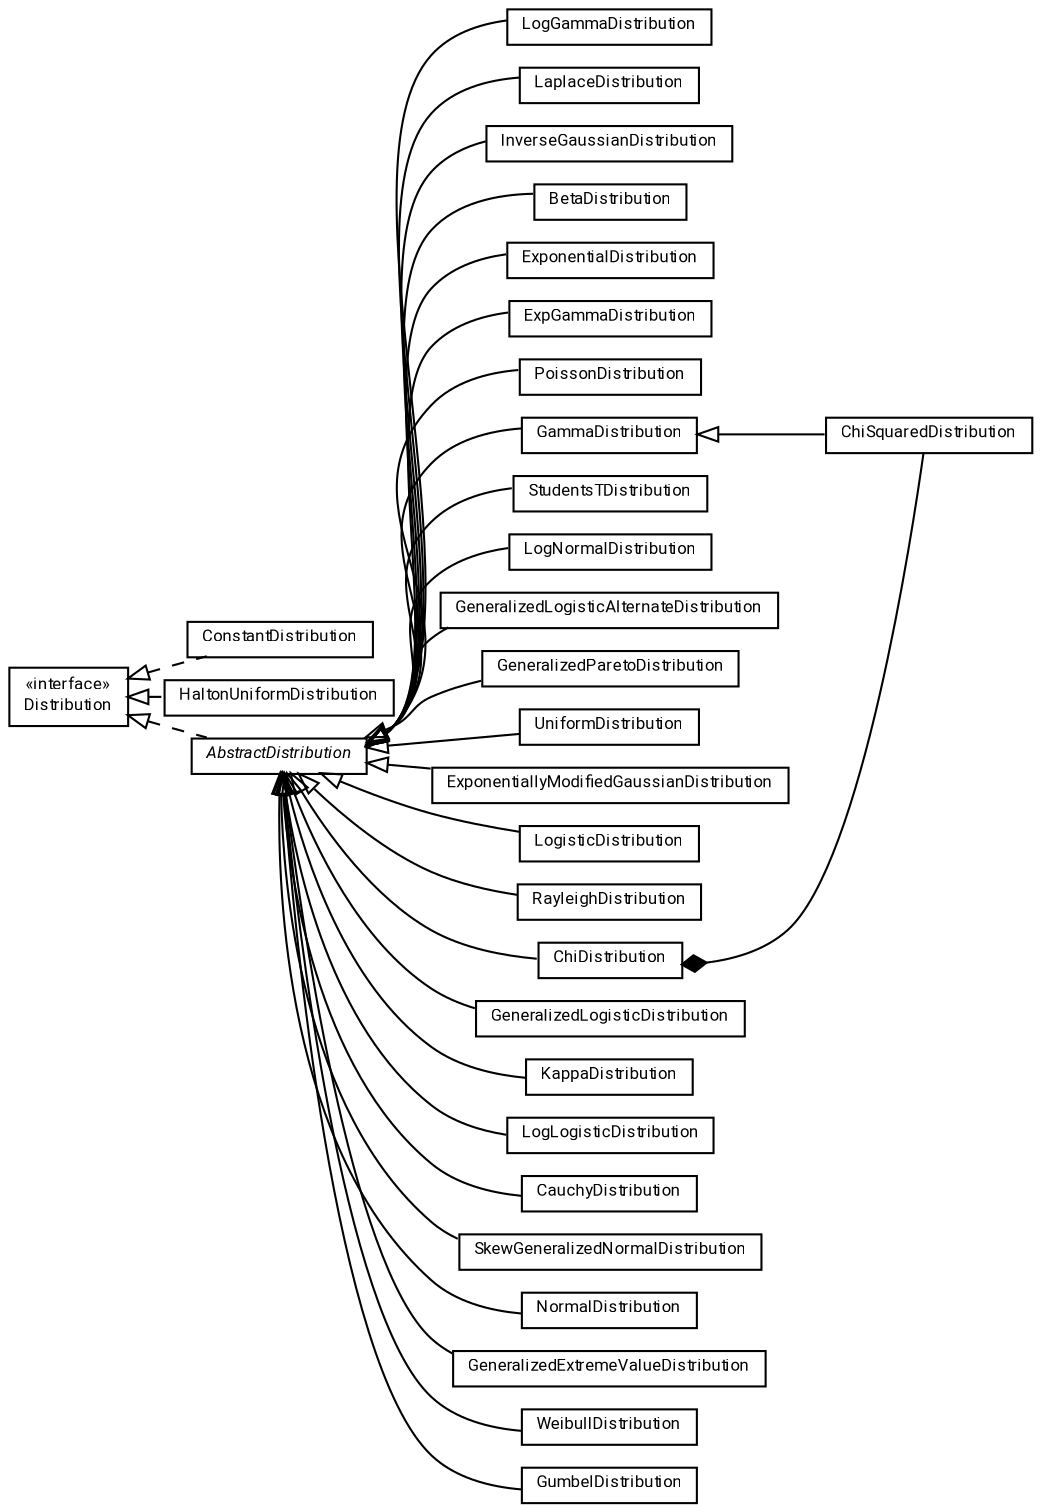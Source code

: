 #!/usr/local/bin/dot
#
# Class diagram 
# Generated by UMLGraph version R5_7_2-60-g0e99a6 (http://www.spinellis.gr/umlgraph/)
#

digraph G {
	graph [fontnames="svg"]
	edge [fontname="Roboto",fontsize=7,labelfontname="Roboto",labelfontsize=7,color="black"];
	node [fontname="Roboto",fontcolor="black",fontsize=8,shape=plaintext,margin=0,width=0,height=0];
	nodesep=0.15;
	ranksep=0.25;
	rankdir=LR;
	// de.lmu.ifi.dbs.elki.math.statistics.distribution.LogGammaDistribution
	c471621 [label=<<table title="de.lmu.ifi.dbs.elki.math.statistics.distribution.LogGammaDistribution" border="0" cellborder="1" cellspacing="0" cellpadding="2" href="LogGammaDistribution.html" target="_parent">
		<tr><td><table border="0" cellspacing="0" cellpadding="1">
		<tr><td align="center" balign="center"> <font face="Roboto">LogGammaDistribution</font> </td></tr>
		</table></td></tr>
		</table>>, URL="LogGammaDistribution.html"];
	// de.lmu.ifi.dbs.elki.math.statistics.distribution.Distribution
	c471623 [label=<<table title="de.lmu.ifi.dbs.elki.math.statistics.distribution.Distribution" border="0" cellborder="1" cellspacing="0" cellpadding="2" href="Distribution.html" target="_parent">
		<tr><td><table border="0" cellspacing="0" cellpadding="1">
		<tr><td align="center" balign="center"> &#171;interface&#187; </td></tr>
		<tr><td align="center" balign="center"> <font face="Roboto">Distribution</font> </td></tr>
		</table></td></tr>
		</table>>, URL="Distribution.html"];
	// de.lmu.ifi.dbs.elki.math.statistics.distribution.ConstantDistribution
	c471624 [label=<<table title="de.lmu.ifi.dbs.elki.math.statistics.distribution.ConstantDistribution" border="0" cellborder="1" cellspacing="0" cellpadding="2" href="ConstantDistribution.html" target="_parent">
		<tr><td><table border="0" cellspacing="0" cellpadding="1">
		<tr><td align="center" balign="center"> <font face="Roboto">ConstantDistribution</font> </td></tr>
		</table></td></tr>
		</table>>, URL="ConstantDistribution.html"];
	// de.lmu.ifi.dbs.elki.math.statistics.distribution.LaplaceDistribution
	c471626 [label=<<table title="de.lmu.ifi.dbs.elki.math.statistics.distribution.LaplaceDistribution" border="0" cellborder="1" cellspacing="0" cellpadding="2" href="LaplaceDistribution.html" target="_parent">
		<tr><td><table border="0" cellspacing="0" cellpadding="1">
		<tr><td align="center" balign="center"> <font face="Roboto">LaplaceDistribution</font> </td></tr>
		</table></td></tr>
		</table>>, URL="LaplaceDistribution.html"];
	// de.lmu.ifi.dbs.elki.math.statistics.distribution.InverseGaussianDistribution
	c471628 [label=<<table title="de.lmu.ifi.dbs.elki.math.statistics.distribution.InverseGaussianDistribution" border="0" cellborder="1" cellspacing="0" cellpadding="2" href="InverseGaussianDistribution.html" target="_parent">
		<tr><td><table border="0" cellspacing="0" cellpadding="1">
		<tr><td align="center" balign="center"> <font face="Roboto">InverseGaussianDistribution</font> </td></tr>
		</table></td></tr>
		</table>>, URL="InverseGaussianDistribution.html"];
	// de.lmu.ifi.dbs.elki.math.statistics.distribution.BetaDistribution
	c471731 [label=<<table title="de.lmu.ifi.dbs.elki.math.statistics.distribution.BetaDistribution" border="0" cellborder="1" cellspacing="0" cellpadding="2" href="BetaDistribution.html" target="_parent">
		<tr><td><table border="0" cellspacing="0" cellpadding="1">
		<tr><td align="center" balign="center"> <font face="Roboto">BetaDistribution</font> </td></tr>
		</table></td></tr>
		</table>>, URL="BetaDistribution.html"];
	// de.lmu.ifi.dbs.elki.math.statistics.distribution.ExponentialDistribution
	c471733 [label=<<table title="de.lmu.ifi.dbs.elki.math.statistics.distribution.ExponentialDistribution" border="0" cellborder="1" cellspacing="0" cellpadding="2" href="ExponentialDistribution.html" target="_parent">
		<tr><td><table border="0" cellspacing="0" cellpadding="1">
		<tr><td align="center" balign="center"> <font face="Roboto">ExponentialDistribution</font> </td></tr>
		</table></td></tr>
		</table>>, URL="ExponentialDistribution.html"];
	// de.lmu.ifi.dbs.elki.math.statistics.distribution.ExpGammaDistribution
	c471735 [label=<<table title="de.lmu.ifi.dbs.elki.math.statistics.distribution.ExpGammaDistribution" border="0" cellborder="1" cellspacing="0" cellpadding="2" href="ExpGammaDistribution.html" target="_parent">
		<tr><td><table border="0" cellspacing="0" cellpadding="1">
		<tr><td align="center" balign="center"> <font face="Roboto">ExpGammaDistribution</font> </td></tr>
		</table></td></tr>
		</table>>, URL="ExpGammaDistribution.html"];
	// de.lmu.ifi.dbs.elki.math.statistics.distribution.PoissonDistribution
	c471737 [label=<<table title="de.lmu.ifi.dbs.elki.math.statistics.distribution.PoissonDistribution" border="0" cellborder="1" cellspacing="0" cellpadding="2" href="PoissonDistribution.html" target="_parent">
		<tr><td><table border="0" cellspacing="0" cellpadding="1">
		<tr><td align="center" balign="center"> <font face="Roboto">PoissonDistribution</font> </td></tr>
		</table></td></tr>
		</table>>, URL="PoissonDistribution.html"];
	// de.lmu.ifi.dbs.elki.math.statistics.distribution.GammaDistribution
	c471739 [label=<<table title="de.lmu.ifi.dbs.elki.math.statistics.distribution.GammaDistribution" border="0" cellborder="1" cellspacing="0" cellpadding="2" href="GammaDistribution.html" target="_parent">
		<tr><td><table border="0" cellspacing="0" cellpadding="1">
		<tr><td align="center" balign="center"> <font face="Roboto">GammaDistribution</font> </td></tr>
		</table></td></tr>
		</table>>, URL="GammaDistribution.html"];
	// de.lmu.ifi.dbs.elki.math.statistics.distribution.StudentsTDistribution
	c471741 [label=<<table title="de.lmu.ifi.dbs.elki.math.statistics.distribution.StudentsTDistribution" border="0" cellborder="1" cellspacing="0" cellpadding="2" href="StudentsTDistribution.html" target="_parent">
		<tr><td><table border="0" cellspacing="0" cellpadding="1">
		<tr><td align="center" balign="center"> <font face="Roboto">StudentsTDistribution</font> </td></tr>
		</table></td></tr>
		</table>>, URL="StudentsTDistribution.html"];
	// de.lmu.ifi.dbs.elki.math.statistics.distribution.LogNormalDistribution
	c471743 [label=<<table title="de.lmu.ifi.dbs.elki.math.statistics.distribution.LogNormalDistribution" border="0" cellborder="1" cellspacing="0" cellpadding="2" href="LogNormalDistribution.html" target="_parent">
		<tr><td><table border="0" cellspacing="0" cellpadding="1">
		<tr><td align="center" balign="center"> <font face="Roboto">LogNormalDistribution</font> </td></tr>
		</table></td></tr>
		</table>>, URL="LogNormalDistribution.html"];
	// de.lmu.ifi.dbs.elki.math.statistics.distribution.HaltonUniformDistribution
	c471745 [label=<<table title="de.lmu.ifi.dbs.elki.math.statistics.distribution.HaltonUniformDistribution" border="0" cellborder="1" cellspacing="0" cellpadding="2" href="HaltonUniformDistribution.html" target="_parent">
		<tr><td><table border="0" cellspacing="0" cellpadding="1">
		<tr><td align="center" balign="center"> <font face="Roboto">HaltonUniformDistribution</font> </td></tr>
		</table></td></tr>
		</table>>, URL="HaltonUniformDistribution.html"];
	// de.lmu.ifi.dbs.elki.math.statistics.distribution.GeneralizedLogisticAlternateDistribution
	c471747 [label=<<table title="de.lmu.ifi.dbs.elki.math.statistics.distribution.GeneralizedLogisticAlternateDistribution" border="0" cellborder="1" cellspacing="0" cellpadding="2" href="GeneralizedLogisticAlternateDistribution.html" target="_parent">
		<tr><td><table border="0" cellspacing="0" cellpadding="1">
		<tr><td align="center" balign="center"> <font face="Roboto">GeneralizedLogisticAlternateDistribution</font> </td></tr>
		</table></td></tr>
		</table>>, URL="GeneralizedLogisticAlternateDistribution.html"];
	// de.lmu.ifi.dbs.elki.math.statistics.distribution.GeneralizedParetoDistribution
	c471749 [label=<<table title="de.lmu.ifi.dbs.elki.math.statistics.distribution.GeneralizedParetoDistribution" border="0" cellborder="1" cellspacing="0" cellpadding="2" href="GeneralizedParetoDistribution.html" target="_parent">
		<tr><td><table border="0" cellspacing="0" cellpadding="1">
		<tr><td align="center" balign="center"> <font face="Roboto">GeneralizedParetoDistribution</font> </td></tr>
		</table></td></tr>
		</table>>, URL="GeneralizedParetoDistribution.html"];
	// de.lmu.ifi.dbs.elki.math.statistics.distribution.UniformDistribution
	c471751 [label=<<table title="de.lmu.ifi.dbs.elki.math.statistics.distribution.UniformDistribution" border="0" cellborder="1" cellspacing="0" cellpadding="2" href="UniformDistribution.html" target="_parent">
		<tr><td><table border="0" cellspacing="0" cellpadding="1">
		<tr><td align="center" balign="center"> <font face="Roboto">UniformDistribution</font> </td></tr>
		</table></td></tr>
		</table>>, URL="UniformDistribution.html"];
	// de.lmu.ifi.dbs.elki.math.statistics.distribution.ExponentiallyModifiedGaussianDistribution
	c471753 [label=<<table title="de.lmu.ifi.dbs.elki.math.statistics.distribution.ExponentiallyModifiedGaussianDistribution" border="0" cellborder="1" cellspacing="0" cellpadding="2" href="ExponentiallyModifiedGaussianDistribution.html" target="_parent">
		<tr><td><table border="0" cellspacing="0" cellpadding="1">
		<tr><td align="center" balign="center"> <font face="Roboto">ExponentiallyModifiedGaussianDistribution</font> </td></tr>
		</table></td></tr>
		</table>>, URL="ExponentiallyModifiedGaussianDistribution.html"];
	// de.lmu.ifi.dbs.elki.math.statistics.distribution.LogisticDistribution
	c471755 [label=<<table title="de.lmu.ifi.dbs.elki.math.statistics.distribution.LogisticDistribution" border="0" cellborder="1" cellspacing="0" cellpadding="2" href="LogisticDistribution.html" target="_parent">
		<tr><td><table border="0" cellspacing="0" cellpadding="1">
		<tr><td align="center" balign="center"> <font face="Roboto">LogisticDistribution</font> </td></tr>
		</table></td></tr>
		</table>>, URL="LogisticDistribution.html"];
	// de.lmu.ifi.dbs.elki.math.statistics.distribution.RayleighDistribution
	c471757 [label=<<table title="de.lmu.ifi.dbs.elki.math.statistics.distribution.RayleighDistribution" border="0" cellborder="1" cellspacing="0" cellpadding="2" href="RayleighDistribution.html" target="_parent">
		<tr><td><table border="0" cellspacing="0" cellpadding="1">
		<tr><td align="center" balign="center"> <font face="Roboto">RayleighDistribution</font> </td></tr>
		</table></td></tr>
		</table>>, URL="RayleighDistribution.html"];
	// de.lmu.ifi.dbs.elki.math.statistics.distribution.ChiDistribution
	c471759 [label=<<table title="de.lmu.ifi.dbs.elki.math.statistics.distribution.ChiDistribution" border="0" cellborder="1" cellspacing="0" cellpadding="2" href="ChiDistribution.html" target="_parent">
		<tr><td><table border="0" cellspacing="0" cellpadding="1">
		<tr><td align="center" balign="center"> <font face="Roboto">ChiDistribution</font> </td></tr>
		</table></td></tr>
		</table>>, URL="ChiDistribution.html"];
	// de.lmu.ifi.dbs.elki.math.statistics.distribution.GeneralizedLogisticDistribution
	c471761 [label=<<table title="de.lmu.ifi.dbs.elki.math.statistics.distribution.GeneralizedLogisticDistribution" border="0" cellborder="1" cellspacing="0" cellpadding="2" href="GeneralizedLogisticDistribution.html" target="_parent">
		<tr><td><table border="0" cellspacing="0" cellpadding="1">
		<tr><td align="center" balign="center"> <font face="Roboto">GeneralizedLogisticDistribution</font> </td></tr>
		</table></td></tr>
		</table>>, URL="GeneralizedLogisticDistribution.html"];
	// de.lmu.ifi.dbs.elki.math.statistics.distribution.KappaDistribution
	c471763 [label=<<table title="de.lmu.ifi.dbs.elki.math.statistics.distribution.KappaDistribution" border="0" cellborder="1" cellspacing="0" cellpadding="2" href="KappaDistribution.html" target="_parent">
		<tr><td><table border="0" cellspacing="0" cellpadding="1">
		<tr><td align="center" balign="center"> <font face="Roboto">KappaDistribution</font> </td></tr>
		</table></td></tr>
		</table>>, URL="KappaDistribution.html"];
	// de.lmu.ifi.dbs.elki.math.statistics.distribution.LogLogisticDistribution
	c471765 [label=<<table title="de.lmu.ifi.dbs.elki.math.statistics.distribution.LogLogisticDistribution" border="0" cellborder="1" cellspacing="0" cellpadding="2" href="LogLogisticDistribution.html" target="_parent">
		<tr><td><table border="0" cellspacing="0" cellpadding="1">
		<tr><td align="center" balign="center"> <font face="Roboto">LogLogisticDistribution</font> </td></tr>
		</table></td></tr>
		</table>>, URL="LogLogisticDistribution.html"];
	// de.lmu.ifi.dbs.elki.math.statistics.distribution.CauchyDistribution
	c471767 [label=<<table title="de.lmu.ifi.dbs.elki.math.statistics.distribution.CauchyDistribution" border="0" cellborder="1" cellspacing="0" cellpadding="2" href="CauchyDistribution.html" target="_parent">
		<tr><td><table border="0" cellspacing="0" cellpadding="1">
		<tr><td align="center" balign="center"> <font face="Roboto">CauchyDistribution</font> </td></tr>
		</table></td></tr>
		</table>>, URL="CauchyDistribution.html"];
	// de.lmu.ifi.dbs.elki.math.statistics.distribution.ChiSquaredDistribution
	c471769 [label=<<table title="de.lmu.ifi.dbs.elki.math.statistics.distribution.ChiSquaredDistribution" border="0" cellborder="1" cellspacing="0" cellpadding="2" href="ChiSquaredDistribution.html" target="_parent">
		<tr><td><table border="0" cellspacing="0" cellpadding="1">
		<tr><td align="center" balign="center"> <font face="Roboto">ChiSquaredDistribution</font> </td></tr>
		</table></td></tr>
		</table>>, URL="ChiSquaredDistribution.html"];
	// de.lmu.ifi.dbs.elki.math.statistics.distribution.SkewGeneralizedNormalDistribution
	c471771 [label=<<table title="de.lmu.ifi.dbs.elki.math.statistics.distribution.SkewGeneralizedNormalDistribution" border="0" cellborder="1" cellspacing="0" cellpadding="2" href="SkewGeneralizedNormalDistribution.html" target="_parent">
		<tr><td><table border="0" cellspacing="0" cellpadding="1">
		<tr><td align="center" balign="center"> <font face="Roboto">SkewGeneralizedNormalDistribution</font> </td></tr>
		</table></td></tr>
		</table>>, URL="SkewGeneralizedNormalDistribution.html"];
	// de.lmu.ifi.dbs.elki.math.statistics.distribution.AbstractDistribution
	c471773 [label=<<table title="de.lmu.ifi.dbs.elki.math.statistics.distribution.AbstractDistribution" border="0" cellborder="1" cellspacing="0" cellpadding="2" href="AbstractDistribution.html" target="_parent">
		<tr><td><table border="0" cellspacing="0" cellpadding="1">
		<tr><td align="center" balign="center"> <font face="Roboto"><i>AbstractDistribution</i></font> </td></tr>
		</table></td></tr>
		</table>>, URL="AbstractDistribution.html"];
	// de.lmu.ifi.dbs.elki.math.statistics.distribution.NormalDistribution
	c471775 [label=<<table title="de.lmu.ifi.dbs.elki.math.statistics.distribution.NormalDistribution" border="0" cellborder="1" cellspacing="0" cellpadding="2" href="NormalDistribution.html" target="_parent">
		<tr><td><table border="0" cellspacing="0" cellpadding="1">
		<tr><td align="center" balign="center"> <font face="Roboto">NormalDistribution</font> </td></tr>
		</table></td></tr>
		</table>>, URL="NormalDistribution.html"];
	// de.lmu.ifi.dbs.elki.math.statistics.distribution.GeneralizedExtremeValueDistribution
	c471777 [label=<<table title="de.lmu.ifi.dbs.elki.math.statistics.distribution.GeneralizedExtremeValueDistribution" border="0" cellborder="1" cellspacing="0" cellpadding="2" href="GeneralizedExtremeValueDistribution.html" target="_parent">
		<tr><td><table border="0" cellspacing="0" cellpadding="1">
		<tr><td align="center" balign="center"> <font face="Roboto">GeneralizedExtremeValueDistribution</font> </td></tr>
		</table></td></tr>
		</table>>, URL="GeneralizedExtremeValueDistribution.html"];
	// de.lmu.ifi.dbs.elki.math.statistics.distribution.WeibullDistribution
	c471779 [label=<<table title="de.lmu.ifi.dbs.elki.math.statistics.distribution.WeibullDistribution" border="0" cellborder="1" cellspacing="0" cellpadding="2" href="WeibullDistribution.html" target="_parent">
		<tr><td><table border="0" cellspacing="0" cellpadding="1">
		<tr><td align="center" balign="center"> <font face="Roboto">WeibullDistribution</font> </td></tr>
		</table></td></tr>
		</table>>, URL="WeibullDistribution.html"];
	// de.lmu.ifi.dbs.elki.math.statistics.distribution.GumbelDistribution
	c471781 [label=<<table title="de.lmu.ifi.dbs.elki.math.statistics.distribution.GumbelDistribution" border="0" cellborder="1" cellspacing="0" cellpadding="2" href="GumbelDistribution.html" target="_parent">
		<tr><td><table border="0" cellspacing="0" cellpadding="1">
		<tr><td align="center" balign="center"> <font face="Roboto">GumbelDistribution</font> </td></tr>
		</table></td></tr>
		</table>>, URL="GumbelDistribution.html"];
	// de.lmu.ifi.dbs.elki.math.statistics.distribution.LogGammaDistribution extends de.lmu.ifi.dbs.elki.math.statistics.distribution.AbstractDistribution
	c471773 -> c471621 [arrowtail=empty,dir=back,weight=10];
	// de.lmu.ifi.dbs.elki.math.statistics.distribution.ConstantDistribution implements de.lmu.ifi.dbs.elki.math.statistics.distribution.Distribution
	c471623 -> c471624 [arrowtail=empty,style=dashed,dir=back,weight=9];
	// de.lmu.ifi.dbs.elki.math.statistics.distribution.LaplaceDistribution extends de.lmu.ifi.dbs.elki.math.statistics.distribution.AbstractDistribution
	c471773 -> c471626 [arrowtail=empty,dir=back,weight=10];
	// de.lmu.ifi.dbs.elki.math.statistics.distribution.InverseGaussianDistribution extends de.lmu.ifi.dbs.elki.math.statistics.distribution.AbstractDistribution
	c471773 -> c471628 [arrowtail=empty,dir=back,weight=10];
	// de.lmu.ifi.dbs.elki.math.statistics.distribution.BetaDistribution extends de.lmu.ifi.dbs.elki.math.statistics.distribution.AbstractDistribution
	c471773 -> c471731 [arrowtail=empty,dir=back,weight=10];
	// de.lmu.ifi.dbs.elki.math.statistics.distribution.ExponentialDistribution extends de.lmu.ifi.dbs.elki.math.statistics.distribution.AbstractDistribution
	c471773 -> c471733 [arrowtail=empty,dir=back,weight=10];
	// de.lmu.ifi.dbs.elki.math.statistics.distribution.ExpGammaDistribution extends de.lmu.ifi.dbs.elki.math.statistics.distribution.AbstractDistribution
	c471773 -> c471735 [arrowtail=empty,dir=back,weight=10];
	// de.lmu.ifi.dbs.elki.math.statistics.distribution.PoissonDistribution extends de.lmu.ifi.dbs.elki.math.statistics.distribution.AbstractDistribution
	c471773 -> c471737 [arrowtail=empty,dir=back,weight=10];
	// de.lmu.ifi.dbs.elki.math.statistics.distribution.GammaDistribution extends de.lmu.ifi.dbs.elki.math.statistics.distribution.AbstractDistribution
	c471773 -> c471739 [arrowtail=empty,dir=back,weight=10];
	// de.lmu.ifi.dbs.elki.math.statistics.distribution.StudentsTDistribution extends de.lmu.ifi.dbs.elki.math.statistics.distribution.AbstractDistribution
	c471773 -> c471741 [arrowtail=empty,dir=back,weight=10];
	// de.lmu.ifi.dbs.elki.math.statistics.distribution.LogNormalDistribution extends de.lmu.ifi.dbs.elki.math.statistics.distribution.AbstractDistribution
	c471773 -> c471743 [arrowtail=empty,dir=back,weight=10];
	// de.lmu.ifi.dbs.elki.math.statistics.distribution.HaltonUniformDistribution implements de.lmu.ifi.dbs.elki.math.statistics.distribution.Distribution
	c471623 -> c471745 [arrowtail=empty,style=dashed,dir=back,weight=9];
	// de.lmu.ifi.dbs.elki.math.statistics.distribution.GeneralizedLogisticAlternateDistribution extends de.lmu.ifi.dbs.elki.math.statistics.distribution.AbstractDistribution
	c471773 -> c471747 [arrowtail=empty,dir=back,weight=10];
	// de.lmu.ifi.dbs.elki.math.statistics.distribution.GeneralizedParetoDistribution extends de.lmu.ifi.dbs.elki.math.statistics.distribution.AbstractDistribution
	c471773 -> c471749 [arrowtail=empty,dir=back,weight=10];
	// de.lmu.ifi.dbs.elki.math.statistics.distribution.UniformDistribution extends de.lmu.ifi.dbs.elki.math.statistics.distribution.AbstractDistribution
	c471773 -> c471751 [arrowtail=empty,dir=back,weight=10];
	// de.lmu.ifi.dbs.elki.math.statistics.distribution.ExponentiallyModifiedGaussianDistribution extends de.lmu.ifi.dbs.elki.math.statistics.distribution.AbstractDistribution
	c471773 -> c471753 [arrowtail=empty,dir=back,weight=10];
	// de.lmu.ifi.dbs.elki.math.statistics.distribution.LogisticDistribution extends de.lmu.ifi.dbs.elki.math.statistics.distribution.AbstractDistribution
	c471773 -> c471755 [arrowtail=empty,dir=back,weight=10];
	// de.lmu.ifi.dbs.elki.math.statistics.distribution.RayleighDistribution extends de.lmu.ifi.dbs.elki.math.statistics.distribution.AbstractDistribution
	c471773 -> c471757 [arrowtail=empty,dir=back,weight=10];
	// de.lmu.ifi.dbs.elki.math.statistics.distribution.ChiDistribution extends de.lmu.ifi.dbs.elki.math.statistics.distribution.AbstractDistribution
	c471773 -> c471759 [arrowtail=empty,dir=back,weight=10];
	// de.lmu.ifi.dbs.elki.math.statistics.distribution.ChiDistribution composed de.lmu.ifi.dbs.elki.math.statistics.distribution.ChiSquaredDistribution
	c471759 -> c471769 [arrowhead=none,arrowtail=diamond,dir=back,weight=6];
	// de.lmu.ifi.dbs.elki.math.statistics.distribution.GeneralizedLogisticDistribution extends de.lmu.ifi.dbs.elki.math.statistics.distribution.AbstractDistribution
	c471773 -> c471761 [arrowtail=empty,dir=back,weight=10];
	// de.lmu.ifi.dbs.elki.math.statistics.distribution.KappaDistribution extends de.lmu.ifi.dbs.elki.math.statistics.distribution.AbstractDistribution
	c471773 -> c471763 [arrowtail=empty,dir=back,weight=10];
	// de.lmu.ifi.dbs.elki.math.statistics.distribution.LogLogisticDistribution extends de.lmu.ifi.dbs.elki.math.statistics.distribution.AbstractDistribution
	c471773 -> c471765 [arrowtail=empty,dir=back,weight=10];
	// de.lmu.ifi.dbs.elki.math.statistics.distribution.CauchyDistribution extends de.lmu.ifi.dbs.elki.math.statistics.distribution.AbstractDistribution
	c471773 -> c471767 [arrowtail=empty,dir=back,weight=10];
	// de.lmu.ifi.dbs.elki.math.statistics.distribution.ChiSquaredDistribution extends de.lmu.ifi.dbs.elki.math.statistics.distribution.GammaDistribution
	c471739 -> c471769 [arrowtail=empty,dir=back,weight=10];
	// de.lmu.ifi.dbs.elki.math.statistics.distribution.SkewGeneralizedNormalDistribution extends de.lmu.ifi.dbs.elki.math.statistics.distribution.AbstractDistribution
	c471773 -> c471771 [arrowtail=empty,dir=back,weight=10];
	// de.lmu.ifi.dbs.elki.math.statistics.distribution.AbstractDistribution implements de.lmu.ifi.dbs.elki.math.statistics.distribution.Distribution
	c471623 -> c471773 [arrowtail=empty,style=dashed,dir=back,weight=9];
	// de.lmu.ifi.dbs.elki.math.statistics.distribution.NormalDistribution extends de.lmu.ifi.dbs.elki.math.statistics.distribution.AbstractDistribution
	c471773 -> c471775 [arrowtail=empty,dir=back,weight=10];
	// de.lmu.ifi.dbs.elki.math.statistics.distribution.GeneralizedExtremeValueDistribution extends de.lmu.ifi.dbs.elki.math.statistics.distribution.AbstractDistribution
	c471773 -> c471777 [arrowtail=empty,dir=back,weight=10];
	// de.lmu.ifi.dbs.elki.math.statistics.distribution.WeibullDistribution extends de.lmu.ifi.dbs.elki.math.statistics.distribution.AbstractDistribution
	c471773 -> c471779 [arrowtail=empty,dir=back,weight=10];
	// de.lmu.ifi.dbs.elki.math.statistics.distribution.GumbelDistribution extends de.lmu.ifi.dbs.elki.math.statistics.distribution.AbstractDistribution
	c471773 -> c471781 [arrowtail=empty,dir=back,weight=10];
}

